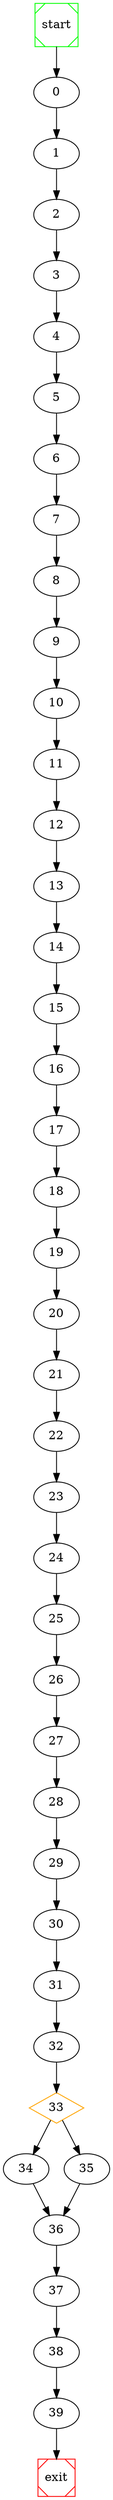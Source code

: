 # dot file created at runtime

digraph G {
	start -> 0;
	0 -> 1 ;
	1 -> 2 ;
	2 -> 3 ;
	3 -> 4 ;
	4 -> 5 ;
	5 -> 6 ;
	6 -> 7 ;
	7 -> 8 ;
	8 -> 9 ;
	9 -> 10 ;
	10 -> 11 ;
	11 -> 12 ;
	12 -> 13 ;
	13 -> 14 ;
	14 -> 15 ;
	15 -> 16 ;
	16 -> 17 ;
	17 -> 18 ;
	18 -> 19 ;
	19 -> 20 ;
	20 -> 21 ;
	21 -> 22 ;
	22 -> 23 ;
	23 -> 24 ;
	24 -> 25 ;
	25 -> 26 ;
	26 -> 27 ;
	27 -> 28 ;
	28 -> 29 ;
	29 -> 30 ;
	30 -> 31 ;
	31 -> 32 ;
	33 [shape=diamond, color=orange] ;
	33 -> 34 ;
	33 -> 35 ;
	32 -> 33 ;
	35 -> 36 ;
	34 -> 36 ;
	36 -> 37 ;
	37 -> 38 ;
	38 -> 39 ;
	39 -> exit;

	start [shape=Msquare, color=green];
	exit [shape=Msquare, color=red];
}